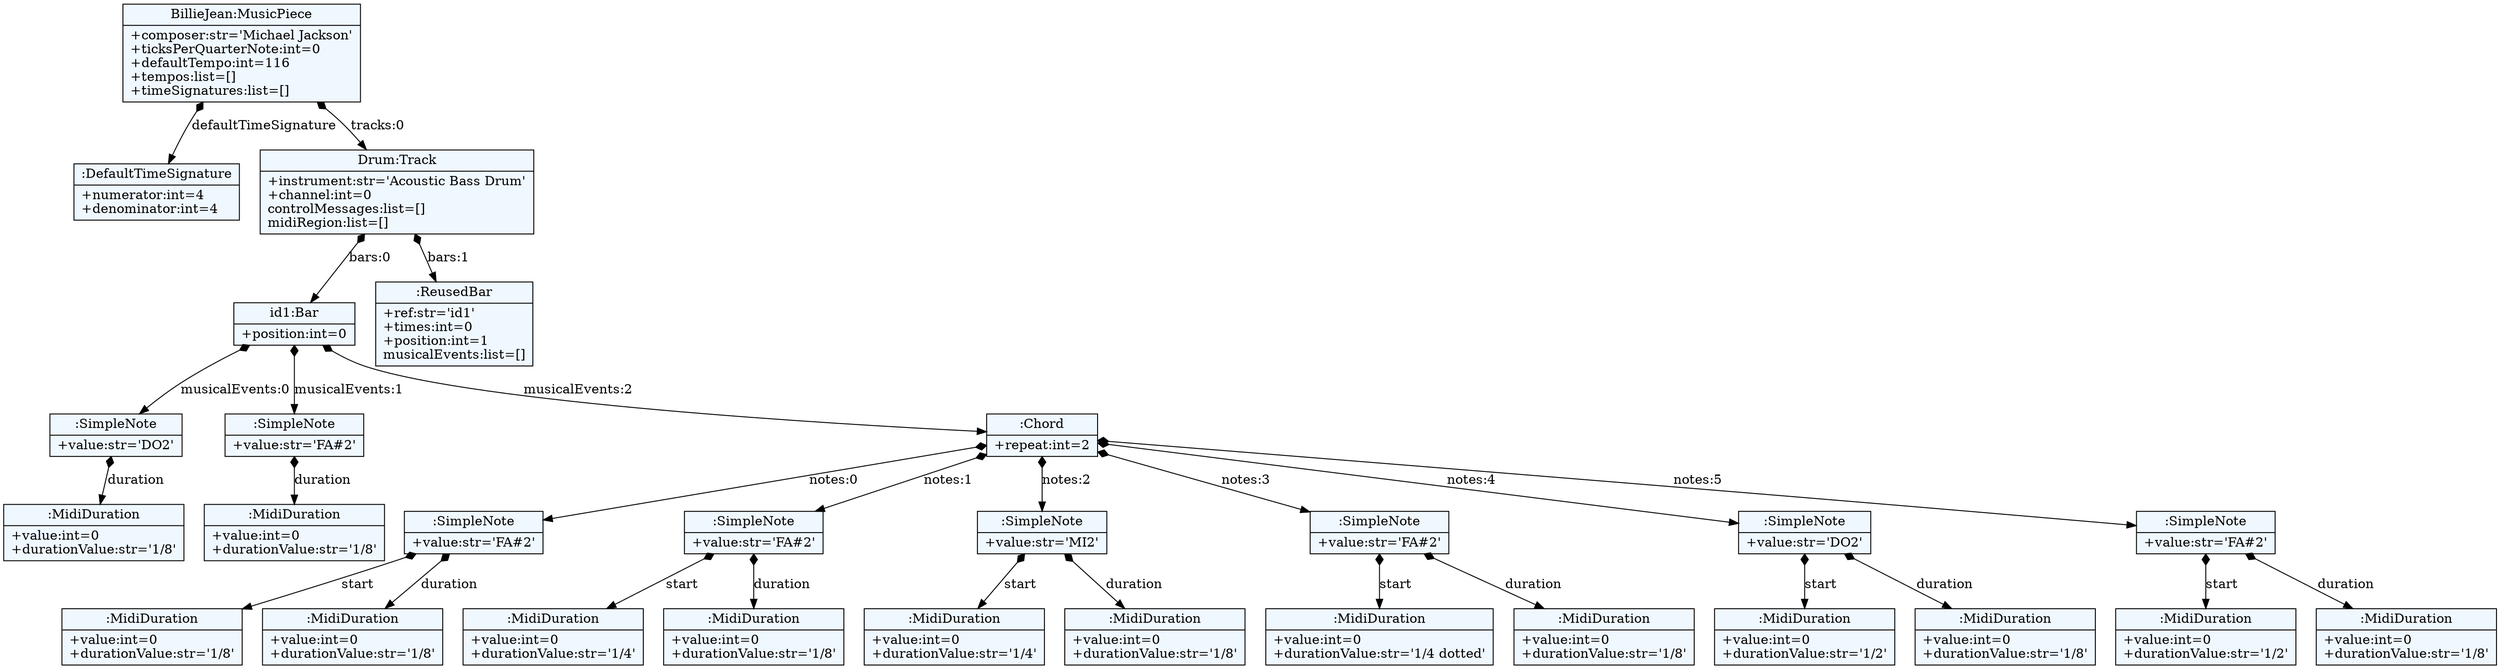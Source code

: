 
    digraph textX {
    fontname = "Bitstream Vera Sans"
    fontsize = 8
    node[
        shape=record,
        style=filled,
        fillcolor=aliceblue
    ]
    nodesep = 0.3
    edge[dir=black,arrowtail=empty]


2509603346896 -> 2509609879504 [label="defaultTimeSignature" arrowtail=diamond dir=both]
2509609879504[label="{:DefaultTimeSignature|+numerator:int=4\l+denominator:int=4\l}"]
2509603346896 -> 2509609687568 [label="tracks:0" arrowtail=diamond dir=both]
2509609687568 -> 2509609876432 [label="bars:0" arrowtail=diamond dir=both]
2509609876432 -> 2509603897744 [label="musicalEvents:0" arrowtail=diamond dir=both]
2509603897744 -> 2509610219536 [label="duration" arrowtail=diamond dir=both]
2509610219536[label="{:MidiDuration|+value:int=0\l+durationValue:str='1/8'\l}"]
2509603897744[label="{:SimpleNote|+value:str='DO2'\l}"]
2509609876432 -> 2509610220368 [label="musicalEvents:1" arrowtail=diamond dir=both]
2509610220368 -> 2509610219280 [label="duration" arrowtail=diamond dir=both]
2509610219280[label="{:MidiDuration|+value:int=0\l+durationValue:str='1/8'\l}"]
2509610220368[label="{:SimpleNote|+value:str='FA#2'\l}"]
2509609876432 -> 2509609849936 [label="musicalEvents:2" arrowtail=diamond dir=both]
2509609849936 -> 2509610219792 [label="notes:0" arrowtail=diamond dir=both]
2509610219792 -> 2509610220944 [label="start" arrowtail=diamond dir=both]
2509610220944[label="{:MidiDuration|+value:int=0\l+durationValue:str='1/8'\l}"]
2509610219792 -> 2509610220496 [label="duration" arrowtail=diamond dir=both]
2509610220496[label="{:MidiDuration|+value:int=0\l+durationValue:str='1/8'\l}"]
2509610219792[label="{:SimpleNote|+value:str='FA#2'\l}"]
2509609849936 -> 2509610219920 [label="notes:1" arrowtail=diamond dir=both]
2509610219920 -> 2509610221200 [label="start" arrowtail=diamond dir=both]
2509610221200[label="{:MidiDuration|+value:int=0\l+durationValue:str='1/4'\l}"]
2509610219920 -> 2509610220752 [label="duration" arrowtail=diamond dir=both]
2509610220752[label="{:MidiDuration|+value:int=0\l+durationValue:str='1/8'\l}"]
2509610219920[label="{:SimpleNote|+value:str='FA#2'\l}"]
2509609849936 -> 2509610221264 [label="notes:2" arrowtail=diamond dir=both]
2509610221264 -> 2509610221008 [label="start" arrowtail=diamond dir=both]
2509610221008[label="{:MidiDuration|+value:int=0\l+durationValue:str='1/4'\l}"]
2509610221264 -> 2509610221328 [label="duration" arrowtail=diamond dir=both]
2509610221328[label="{:MidiDuration|+value:int=0\l+durationValue:str='1/8'\l}"]
2509610221264[label="{:SimpleNote|+value:str='MI2'\l}"]
2509609849936 -> 2509610221520 [label="notes:3" arrowtail=diamond dir=both]
2509610221520 -> 2509610221136 [label="start" arrowtail=diamond dir=both]
2509610221136[label="{:MidiDuration|+value:int=0\l+durationValue:str='1/4 dotted'\l}"]
2509610221520 -> 2509610220624 [label="duration" arrowtail=diamond dir=both]
2509610220624[label="{:MidiDuration|+value:int=0\l+durationValue:str='1/8'\l}"]
2509610221520[label="{:SimpleNote|+value:str='FA#2'\l}"]
2509609849936 -> 2509610239504 [label="notes:4" arrowtail=diamond dir=both]
2509610239504 -> 2509610238928 [label="start" arrowtail=diamond dir=both]
2509610238928[label="{:MidiDuration|+value:int=0\l+durationValue:str='1/2'\l}"]
2509610239504 -> 2509610239312 [label="duration" arrowtail=diamond dir=both]
2509610239312[label="{:MidiDuration|+value:int=0\l+durationValue:str='1/8'\l}"]
2509610239504[label="{:SimpleNote|+value:str='DO2'\l}"]
2509609849936 -> 2509610238480 [label="notes:5" arrowtail=diamond dir=both]
2509610238480 -> 2509610239568 [label="start" arrowtail=diamond dir=both]
2509610239568[label="{:MidiDuration|+value:int=0\l+durationValue:str='1/2'\l}"]
2509610238480 -> 2509610241360 [label="duration" arrowtail=diamond dir=both]
2509610241360[label="{:MidiDuration|+value:int=0\l+durationValue:str='1/8'\l}"]
2509610238480[label="{:SimpleNote|+value:str='FA#2'\l}"]
2509609849936[label="{:Chord|+repeat:int=2\l}"]
2509609876432[label="{id1:Bar|+position:int=0\l}"]
2509609687568 -> 2509610219664 [label="bars:1" arrowtail=diamond dir=both]
2509610219664[label="{:ReusedBar|+ref:str='id1'\l+times:int=0\l+position:int=1\lmusicalEvents:list=[]\l}"]
2509609687568[label="{Drum:Track|+instrument:str='Acoustic Bass Drum'\l+channel:int=0\lcontrolMessages:list=[]\lmidiRegion:list=[]\l}"]
2509603346896[label="{BillieJean:MusicPiece|+composer:str='Michael Jackson'\l+ticksPerQuarterNote:int=0\l+defaultTempo:int=116\l+tempos:list=[]\l+timeSignatures:list=[]\l}"]

}
